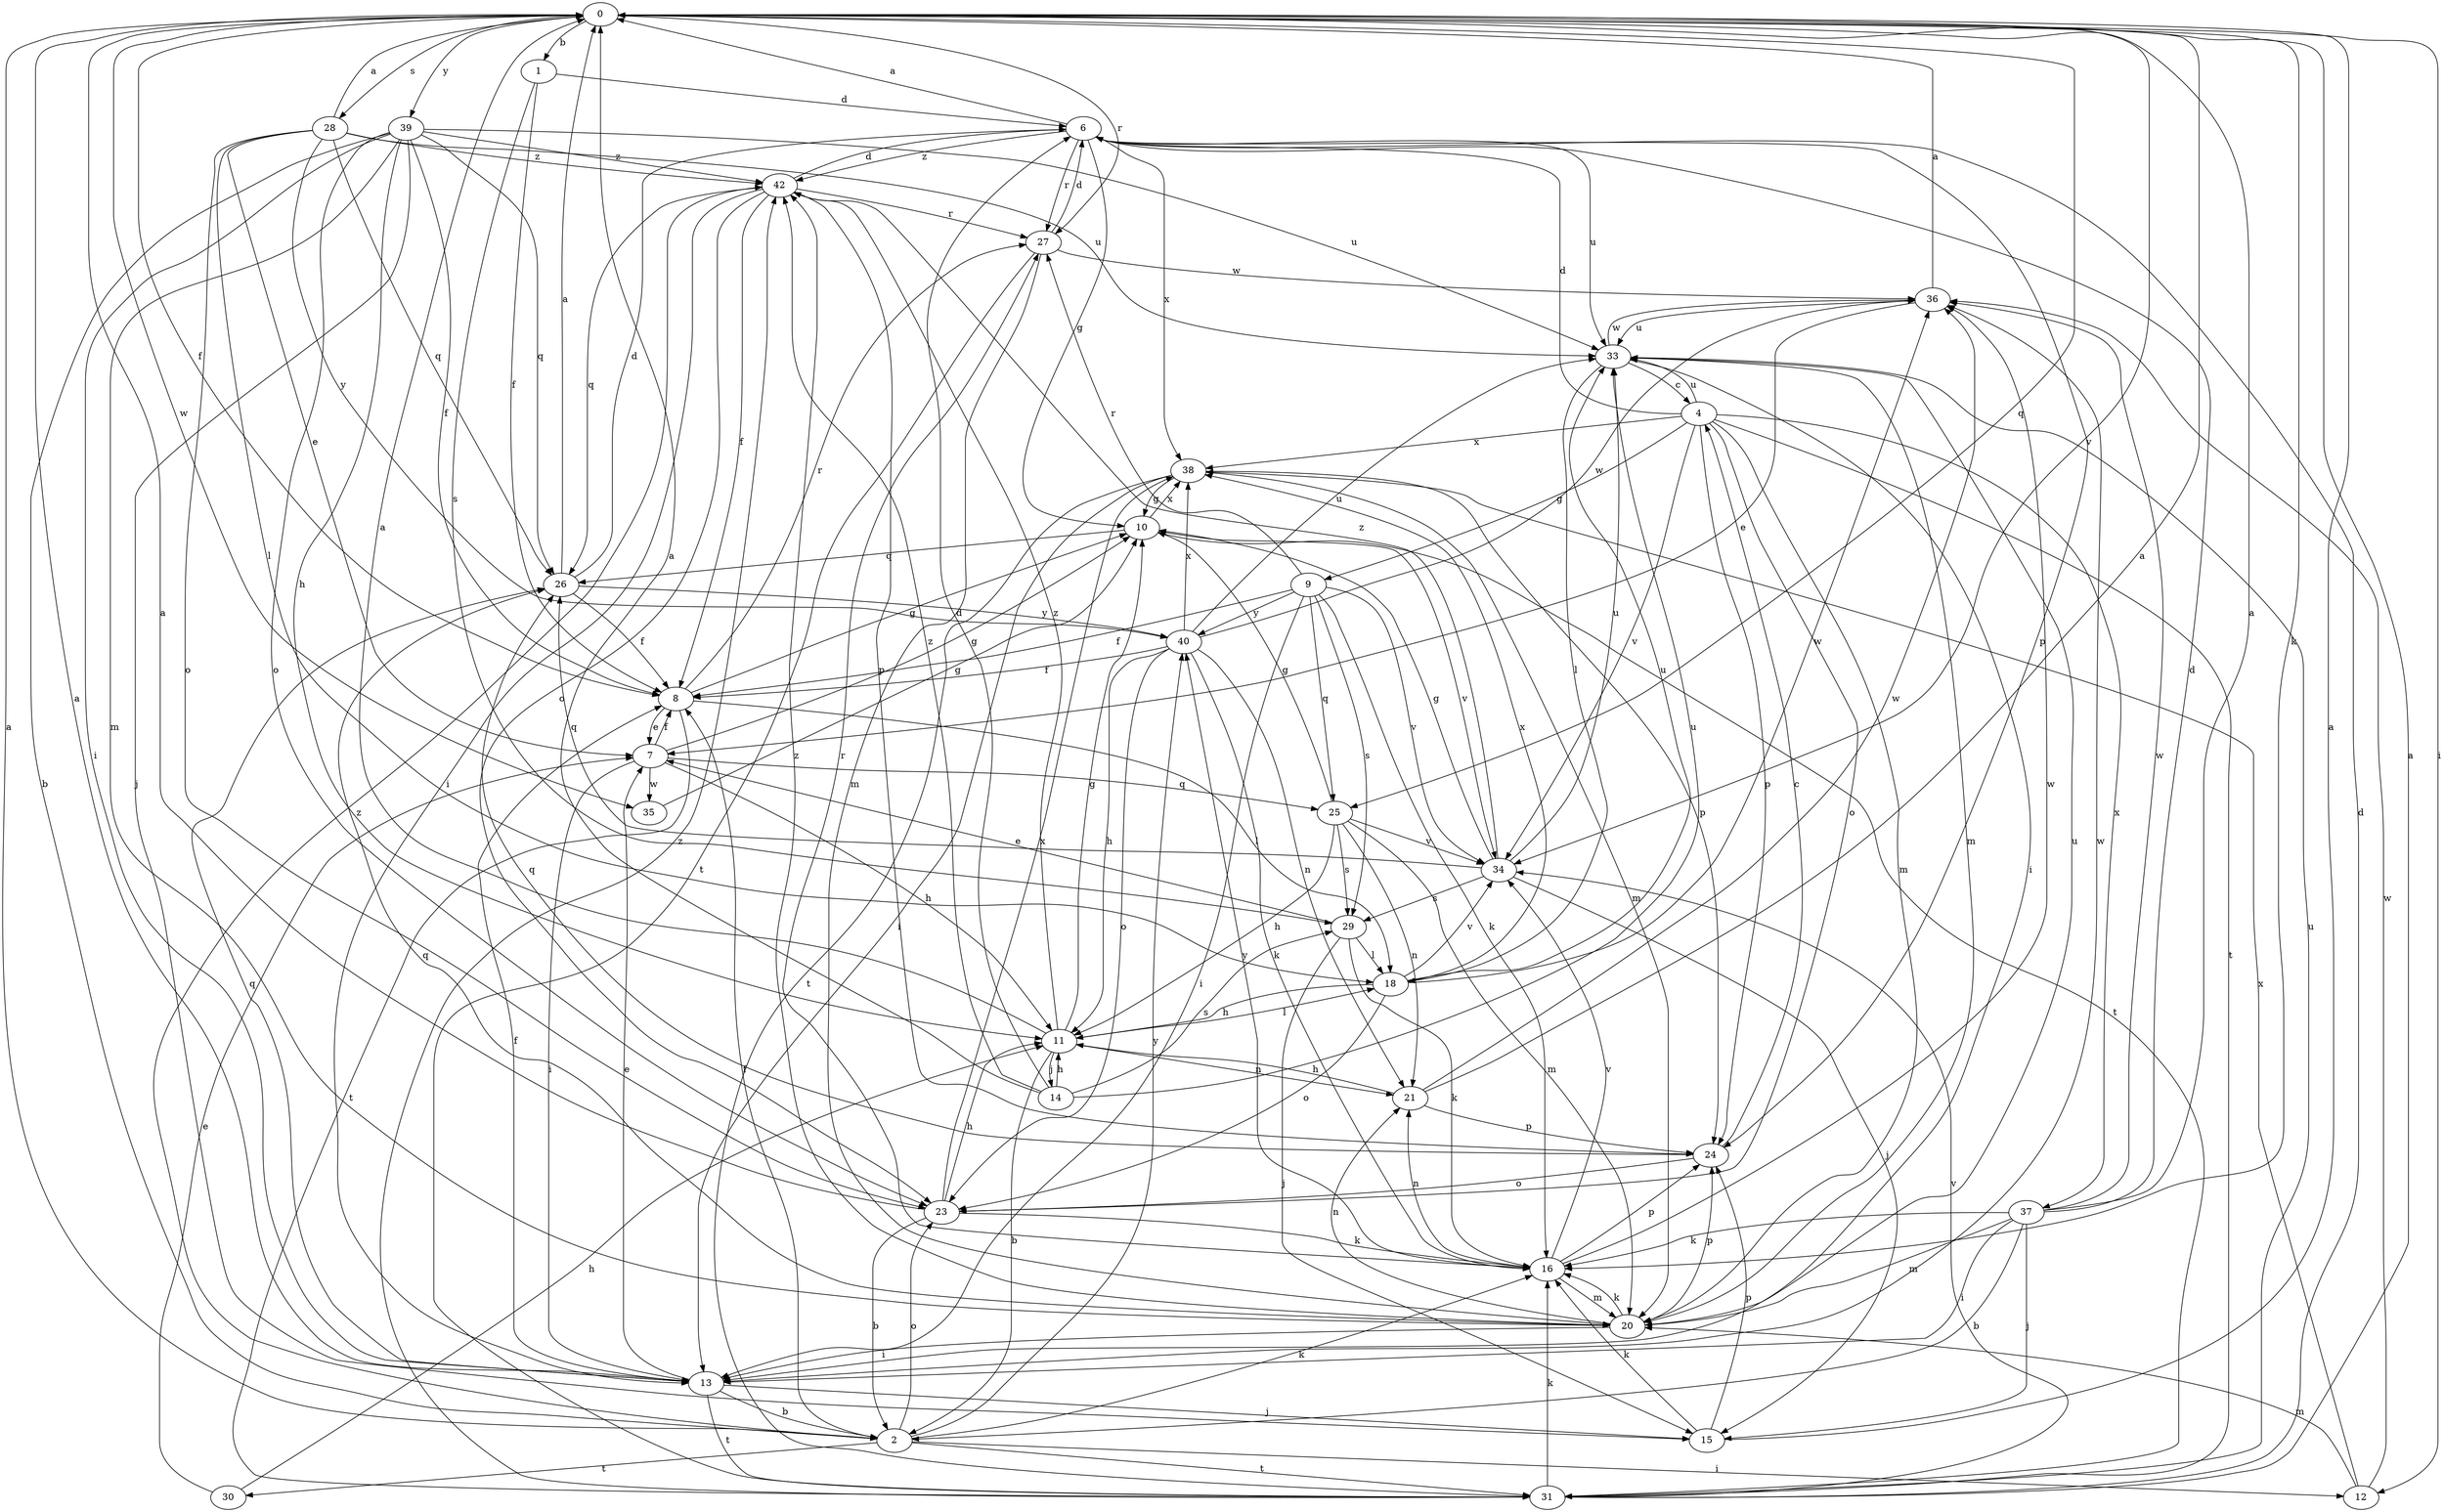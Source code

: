 strict digraph  {
0;
1;
2;
4;
6;
7;
8;
9;
10;
11;
12;
13;
14;
15;
16;
18;
20;
21;
23;
24;
25;
26;
27;
28;
29;
30;
31;
33;
34;
35;
36;
37;
38;
39;
40;
42;
0 -> 1  [label=b];
0 -> 8  [label=f];
0 -> 12  [label=i];
0 -> 16  [label=k];
0 -> 25  [label=q];
0 -> 27  [label=r];
0 -> 28  [label=s];
0 -> 34  [label=v];
0 -> 35  [label=w];
0 -> 39  [label=y];
1 -> 6  [label=d];
1 -> 8  [label=f];
1 -> 29  [label=s];
2 -> 0  [label=a];
2 -> 8  [label=f];
2 -> 12  [label=i];
2 -> 16  [label=k];
2 -> 23  [label=o];
2 -> 30  [label=t];
2 -> 31  [label=t];
2 -> 40  [label=y];
2 -> 42  [label=z];
4 -> 6  [label=d];
4 -> 9  [label=g];
4 -> 20  [label=m];
4 -> 23  [label=o];
4 -> 24  [label=p];
4 -> 31  [label=t];
4 -> 33  [label=u];
4 -> 34  [label=v];
4 -> 37  [label=x];
4 -> 38  [label=x];
6 -> 0  [label=a];
6 -> 10  [label=g];
6 -> 24  [label=p];
6 -> 27  [label=r];
6 -> 33  [label=u];
6 -> 38  [label=x];
6 -> 42  [label=z];
7 -> 8  [label=f];
7 -> 10  [label=g];
7 -> 11  [label=h];
7 -> 13  [label=i];
7 -> 25  [label=q];
7 -> 35  [label=w];
8 -> 7  [label=e];
8 -> 10  [label=g];
8 -> 18  [label=l];
8 -> 27  [label=r];
8 -> 31  [label=t];
9 -> 8  [label=f];
9 -> 13  [label=i];
9 -> 16  [label=k];
9 -> 25  [label=q];
9 -> 27  [label=r];
9 -> 29  [label=s];
9 -> 34  [label=v];
9 -> 40  [label=y];
10 -> 26  [label=q];
10 -> 31  [label=t];
10 -> 34  [label=v];
10 -> 38  [label=x];
11 -> 0  [label=a];
11 -> 2  [label=b];
11 -> 10  [label=g];
11 -> 14  [label=j];
11 -> 18  [label=l];
11 -> 21  [label=n];
11 -> 42  [label=z];
12 -> 20  [label=m];
12 -> 36  [label=w];
12 -> 38  [label=x];
13 -> 0  [label=a];
13 -> 2  [label=b];
13 -> 7  [label=e];
13 -> 8  [label=f];
13 -> 15  [label=j];
13 -> 26  [label=q];
13 -> 31  [label=t];
13 -> 36  [label=w];
14 -> 0  [label=a];
14 -> 6  [label=d];
14 -> 11  [label=h];
14 -> 29  [label=s];
14 -> 33  [label=u];
14 -> 42  [label=z];
15 -> 0  [label=a];
15 -> 16  [label=k];
15 -> 24  [label=p];
16 -> 20  [label=m];
16 -> 21  [label=n];
16 -> 24  [label=p];
16 -> 27  [label=r];
16 -> 34  [label=v];
16 -> 36  [label=w];
16 -> 40  [label=y];
18 -> 11  [label=h];
18 -> 23  [label=o];
18 -> 33  [label=u];
18 -> 34  [label=v];
18 -> 36  [label=w];
18 -> 38  [label=x];
20 -> 13  [label=i];
20 -> 16  [label=k];
20 -> 21  [label=n];
20 -> 24  [label=p];
20 -> 26  [label=q];
20 -> 33  [label=u];
20 -> 42  [label=z];
21 -> 0  [label=a];
21 -> 11  [label=h];
21 -> 24  [label=p];
21 -> 36  [label=w];
23 -> 0  [label=a];
23 -> 2  [label=b];
23 -> 11  [label=h];
23 -> 16  [label=k];
23 -> 38  [label=x];
24 -> 4  [label=c];
24 -> 23  [label=o];
24 -> 26  [label=q];
25 -> 10  [label=g];
25 -> 11  [label=h];
25 -> 20  [label=m];
25 -> 21  [label=n];
25 -> 29  [label=s];
25 -> 34  [label=v];
26 -> 0  [label=a];
26 -> 6  [label=d];
26 -> 8  [label=f];
26 -> 40  [label=y];
27 -> 6  [label=d];
27 -> 20  [label=m];
27 -> 31  [label=t];
27 -> 36  [label=w];
28 -> 0  [label=a];
28 -> 7  [label=e];
28 -> 18  [label=l];
28 -> 23  [label=o];
28 -> 26  [label=q];
28 -> 33  [label=u];
28 -> 40  [label=y];
28 -> 42  [label=z];
29 -> 7  [label=e];
29 -> 15  [label=j];
29 -> 16  [label=k];
29 -> 18  [label=l];
30 -> 7  [label=e];
30 -> 11  [label=h];
31 -> 0  [label=a];
31 -> 6  [label=d];
31 -> 16  [label=k];
31 -> 33  [label=u];
31 -> 34  [label=v];
31 -> 42  [label=z];
33 -> 4  [label=c];
33 -> 13  [label=i];
33 -> 18  [label=l];
33 -> 20  [label=m];
33 -> 36  [label=w];
34 -> 10  [label=g];
34 -> 15  [label=j];
34 -> 26  [label=q];
34 -> 29  [label=s];
34 -> 33  [label=u];
34 -> 42  [label=z];
35 -> 10  [label=g];
36 -> 0  [label=a];
36 -> 7  [label=e];
36 -> 33  [label=u];
37 -> 0  [label=a];
37 -> 2  [label=b];
37 -> 6  [label=d];
37 -> 13  [label=i];
37 -> 15  [label=j];
37 -> 16  [label=k];
37 -> 20  [label=m];
37 -> 36  [label=w];
38 -> 10  [label=g];
38 -> 13  [label=i];
38 -> 20  [label=m];
38 -> 24  [label=p];
38 -> 31  [label=t];
39 -> 2  [label=b];
39 -> 8  [label=f];
39 -> 11  [label=h];
39 -> 13  [label=i];
39 -> 15  [label=j];
39 -> 20  [label=m];
39 -> 23  [label=o];
39 -> 26  [label=q];
39 -> 33  [label=u];
39 -> 42  [label=z];
40 -> 8  [label=f];
40 -> 11  [label=h];
40 -> 16  [label=k];
40 -> 21  [label=n];
40 -> 23  [label=o];
40 -> 33  [label=u];
40 -> 36  [label=w];
40 -> 38  [label=x];
42 -> 6  [label=d];
42 -> 8  [label=f];
42 -> 13  [label=i];
42 -> 23  [label=o];
42 -> 24  [label=p];
42 -> 26  [label=q];
42 -> 27  [label=r];
}

